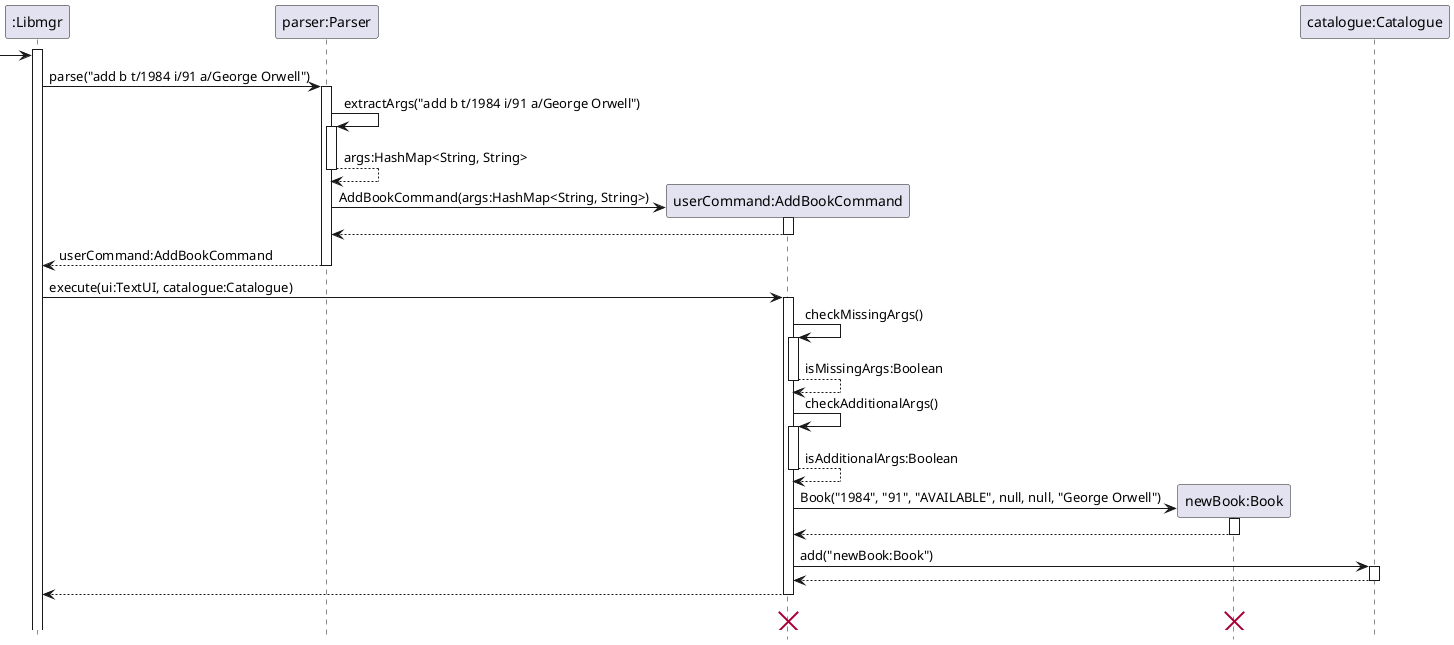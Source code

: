 @startuml
hide footbox

Participant ":Libmgr" as libmgr
Participant "parser:Parser" as parser
Participant "userCommand:AddBookCommand" as cmd
Participant "newBook:Book" as book
Participant "catalogue:Catalogue" as catalogue

activate libmgr


-> libmgr
libmgr -> parser:parse("add b t/1984 i/91 a/George Orwell")
activate parser

parser -> parser:extractArgs("add b t/1984 i/91 a/George Orwell")
activate parser
return args:HashMap<String, String>

create cmd
parser -> cmd:AddBookCommand(args:HashMap<String, String>)
activate cmd
return

return userCommand:AddBookCommand

libmgr -> cmd:execute(ui:TextUI, catalogue:Catalogue)
activate cmd

cmd -> cmd:checkMissingArgs()
activate cmd
return isMissingArgs:Boolean

cmd -> cmd:checkAdditionalArgs()
activate cmd
return isAdditionalArgs:Boolean

create book
cmd -> book:Book("1984", "91", "AVAILABLE", null, null, "George Orwell")
activate book
return

cmd -> catalogue:add("newBook:Book")
activate catalogue
return

return

cmd --[hidden]> cmd
destroy book
destroy cmd

@enduml